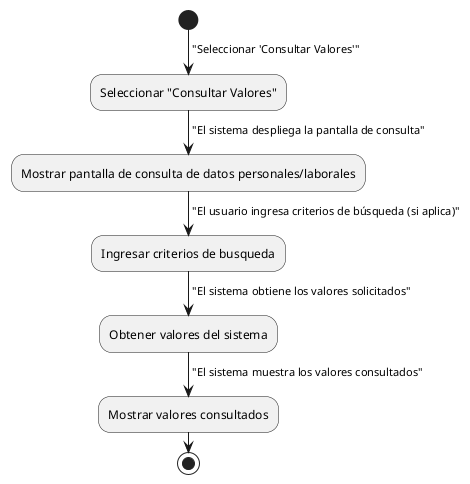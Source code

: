 @startuml

start
-> "Seleccionar 'Consultar Valores'";
:Seleccionar "Consultar Valores";

-> "El sistema despliega la pantalla de consulta";
:Mostrar pantalla de consulta de datos personales/laborales;

-> "El usuario ingresa criterios de búsqueda (si aplica)";
:Ingresar criterios de busqueda;

-> "El sistema obtiene los valores solicitados";
:Obtener valores del sistema;

-> "El sistema muestra los valores consultados";
:Mostrar valores consultados;

stop

@enduml
